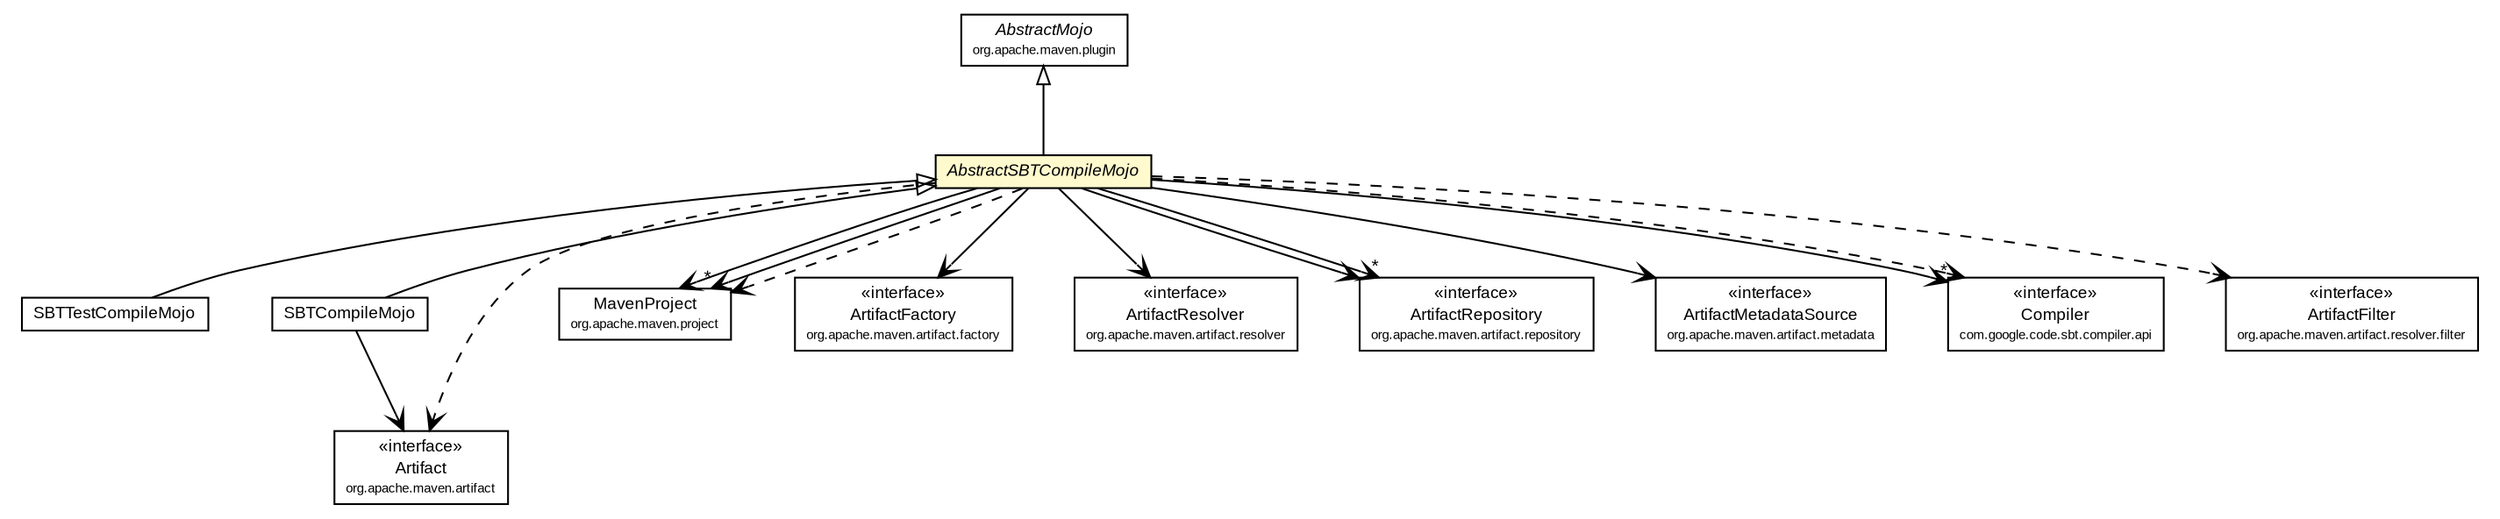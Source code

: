 #!/usr/local/bin/dot
#
# Class diagram 
# Generated by UMLGraph version R5_6-24-gf6e263 (http://www.umlgraph.org/)
#

digraph G {
	edge [fontname="arial",fontsize=10,labelfontname="arial",labelfontsize=10];
	node [fontname="arial",fontsize=10,shape=plaintext];
	nodesep=0.25;
	ranksep=0.5;
	// com.google.code.sbt.compiler.plugin.SBTTestCompileMojo
	c29 [label=<<table title="com.google.code.sbt.compiler.plugin.SBTTestCompileMojo" border="0" cellborder="1" cellspacing="0" cellpadding="2" port="p" href="./SBTTestCompileMojo.html">
		<tr><td><table border="0" cellspacing="0" cellpadding="1">
<tr><td align="center" balign="center"> SBTTestCompileMojo </td></tr>
		</table></td></tr>
		</table>>, URL="./SBTTestCompileMojo.html", fontname="arial", fontcolor="black", fontsize=9.0];
	// com.google.code.sbt.compiler.plugin.SBTCompileMojo
	c31 [label=<<table title="com.google.code.sbt.compiler.plugin.SBTCompileMojo" border="0" cellborder="1" cellspacing="0" cellpadding="2" port="p" href="./SBTCompileMojo.html">
		<tr><td><table border="0" cellspacing="0" cellpadding="1">
<tr><td align="center" balign="center"> SBTCompileMojo </td></tr>
		</table></td></tr>
		</table>>, URL="./SBTCompileMojo.html", fontname="arial", fontcolor="black", fontsize=9.0];
	// com.google.code.sbt.compiler.plugin.AbstractSBTCompileMojo
	c41 [label=<<table title="com.google.code.sbt.compiler.plugin.AbstractSBTCompileMojo" border="0" cellborder="1" cellspacing="0" cellpadding="2" port="p" bgcolor="lemonChiffon" href="./AbstractSBTCompileMojo.html">
		<tr><td><table border="0" cellspacing="0" cellpadding="1">
<tr><td align="center" balign="center"><font face="arial italic"> AbstractSBTCompileMojo </font></td></tr>
		</table></td></tr>
		</table>>, URL="./AbstractSBTCompileMojo.html", fontname="arial", fontcolor="black", fontsize=9.0];
	//com.google.code.sbt.compiler.plugin.SBTTestCompileMojo extends com.google.code.sbt.compiler.plugin.AbstractSBTCompileMojo
	c41:p -> c29:p [dir=back,arrowtail=empty];
	//com.google.code.sbt.compiler.plugin.SBTCompileMojo extends com.google.code.sbt.compiler.plugin.AbstractSBTCompileMojo
	c41:p -> c31:p [dir=back,arrowtail=empty];
	//com.google.code.sbt.compiler.plugin.AbstractSBTCompileMojo extends org.apache.maven.plugin.AbstractMojo
	c44:p -> c41:p [dir=back,arrowtail=empty];
	// com.google.code.sbt.compiler.plugin.SBTCompileMojo NAVASSOC org.apache.maven.artifact.Artifact
	c31:p -> c51:p [taillabel="", label="", headlabel="", fontname="arial", fontcolor="black", fontsize=10.0, color="black", arrowhead=open];
	// com.google.code.sbt.compiler.plugin.AbstractSBTCompileMojo NAVASSOC org.apache.maven.project.MavenProject
	c41:p -> c76:p [taillabel="", label="", headlabel="", fontname="arial", fontcolor="black", fontsize=10.0, color="black", arrowhead=open];
	// com.google.code.sbt.compiler.plugin.AbstractSBTCompileMojo NAVASSOC org.apache.maven.project.MavenProject
	c41:p -> c76:p [taillabel="", label="", headlabel="*", fontname="arial", fontcolor="black", fontsize=10.0, color="black", arrowhead=open];
	// com.google.code.sbt.compiler.plugin.AbstractSBTCompileMojo NAVASSOC org.apache.maven.artifact.factory.ArtifactFactory
	c41:p -> c77:p [taillabel="", label="", headlabel="", fontname="arial", fontcolor="black", fontsize=10.0, color="black", arrowhead=open];
	// com.google.code.sbt.compiler.plugin.AbstractSBTCompileMojo NAVASSOC org.apache.maven.artifact.resolver.ArtifactResolver
	c41:p -> c78:p [taillabel="", label="", headlabel="", fontname="arial", fontcolor="black", fontsize=10.0, color="black", arrowhead=open];
	// com.google.code.sbt.compiler.plugin.AbstractSBTCompileMojo NAVASSOC org.apache.maven.artifact.repository.ArtifactRepository
	c41:p -> c80:p [taillabel="", label="", headlabel="", fontname="arial", fontcolor="black", fontsize=10.0, color="black", arrowhead=open];
	// com.google.code.sbt.compiler.plugin.AbstractSBTCompileMojo NAVASSOC org.apache.maven.artifact.repository.ArtifactRepository
	c41:p -> c80:p [taillabel="", label="", headlabel="*", fontname="arial", fontcolor="black", fontsize=10.0, color="black", arrowhead=open];
	// com.google.code.sbt.compiler.plugin.AbstractSBTCompileMojo NAVASSOC org.apache.maven.artifact.metadata.ArtifactMetadataSource
	c41:p -> c81:p [taillabel="", label="", headlabel="", fontname="arial", fontcolor="black", fontsize=10.0, color="black", arrowhead=open];
	// com.google.code.sbt.compiler.plugin.AbstractSBTCompileMojo NAVASSOC com.google.code.sbt.compiler.api.Compiler
	c41:p -> c82:p [taillabel="", label="", headlabel="*", fontname="arial", fontcolor="black", fontsize=10.0, color="black", arrowhead=open];
	// com.google.code.sbt.compiler.plugin.AbstractSBTCompileMojo DEPEND org.apache.maven.project.MavenProject
	c41:p -> c76:p [taillabel="", label="", headlabel="", fontname="arial", fontcolor="black", fontsize=10.0, color="black", arrowhead=open, style=dashed];
	// com.google.code.sbt.compiler.plugin.AbstractSBTCompileMojo DEPEND org.apache.maven.artifact.resolver.filter.ArtifactFilter
	c41:p -> c83:p [taillabel="", label="", headlabel="", fontname="arial", fontcolor="black", fontsize=10.0, color="black", arrowhead=open, style=dashed];
	// com.google.code.sbt.compiler.plugin.AbstractSBTCompileMojo DEPEND com.google.code.sbt.compiler.api.Compiler
	c41:p -> c82:p [taillabel="", label="", headlabel="", fontname="arial", fontcolor="black", fontsize=10.0, color="black", arrowhead=open, style=dashed];
	// com.google.code.sbt.compiler.plugin.AbstractSBTCompileMojo DEPEND org.apache.maven.artifact.Artifact
	c41:p -> c51:p [taillabel="", label="", headlabel="", fontname="arial", fontcolor="black", fontsize=10.0, color="black", arrowhead=open, style=dashed];
	// org.apache.maven.artifact.metadata.ArtifactMetadataSource
	c81 [label=<<table title="org.apache.maven.artifact.metadata.ArtifactMetadataSource" border="0" cellborder="1" cellspacing="0" cellpadding="2" port="p" href="http://maven.apache.org/ref/2.2.1/maven-artifact/apidocs/org/apache/maven/artifact/metadata/ArtifactMetadataSource.html">
		<tr><td><table border="0" cellspacing="0" cellpadding="1">
<tr><td align="center" balign="center"> &#171;interface&#187; </td></tr>
<tr><td align="center" balign="center"> ArtifactMetadataSource </td></tr>
<tr><td align="center" balign="center"><font point-size="7.0"> org.apache.maven.artifact.metadata </font></td></tr>
		</table></td></tr>
		</table>>, URL="http://maven.apache.org/ref/2.2.1/maven-artifact/apidocs/org/apache/maven/artifact/metadata/ArtifactMetadataSource.html", fontname="arial", fontcolor="black", fontsize=9.0];
	// org.apache.maven.artifact.resolver.ArtifactResolver
	c78 [label=<<table title="org.apache.maven.artifact.resolver.ArtifactResolver" border="0" cellborder="1" cellspacing="0" cellpadding="2" port="p" href="http://maven.apache.org/ref/2.2.1/maven-artifact/apidocs/org/apache/maven/artifact/resolver/ArtifactResolver.html">
		<tr><td><table border="0" cellspacing="0" cellpadding="1">
<tr><td align="center" balign="center"> &#171;interface&#187; </td></tr>
<tr><td align="center" balign="center"> ArtifactResolver </td></tr>
<tr><td align="center" balign="center"><font point-size="7.0"> org.apache.maven.artifact.resolver </font></td></tr>
		</table></td></tr>
		</table>>, URL="http://maven.apache.org/ref/2.2.1/maven-artifact/apidocs/org/apache/maven/artifact/resolver/ArtifactResolver.html", fontname="arial", fontcolor="black", fontsize=9.0];
	// org.apache.maven.artifact.resolver.filter.ArtifactFilter
	c83 [label=<<table title="org.apache.maven.artifact.resolver.filter.ArtifactFilter" border="0" cellborder="1" cellspacing="0" cellpadding="2" port="p" href="http://maven.apache.org/ref/2.2.1/maven-artifact/apidocs/org/apache/maven/artifact/resolver/filter/ArtifactFilter.html">
		<tr><td><table border="0" cellspacing="0" cellpadding="1">
<tr><td align="center" balign="center"> &#171;interface&#187; </td></tr>
<tr><td align="center" balign="center"> ArtifactFilter </td></tr>
<tr><td align="center" balign="center"><font point-size="7.0"> org.apache.maven.artifact.resolver.filter </font></td></tr>
		</table></td></tr>
		</table>>, URL="http://maven.apache.org/ref/2.2.1/maven-artifact/apidocs/org/apache/maven/artifact/resolver/filter/ArtifactFilter.html", fontname="arial", fontcolor="black", fontsize=9.0];
	// org.apache.maven.project.MavenProject
	c76 [label=<<table title="org.apache.maven.project.MavenProject" border="0" cellborder="1" cellspacing="0" cellpadding="2" port="p" href="http://maven.apache.org/ref/2.2.1/maven-project/apidocs/org/apache/maven/project/MavenProject.html">
		<tr><td><table border="0" cellspacing="0" cellpadding="1">
<tr><td align="center" balign="center"> MavenProject </td></tr>
<tr><td align="center" balign="center"><font point-size="7.0"> org.apache.maven.project </font></td></tr>
		</table></td></tr>
		</table>>, URL="http://maven.apache.org/ref/2.2.1/maven-project/apidocs/org/apache/maven/project/MavenProject.html", fontname="arial", fontcolor="black", fontsize=9.0];
	// com.google.code.sbt.compiler.api.Compiler
	c82 [label=<<table title="com.google.code.sbt.compiler.api.Compiler" border="0" cellborder="1" cellspacing="0" cellpadding="2" port="p">
		<tr><td><table border="0" cellspacing="0" cellpadding="1">
<tr><td align="center" balign="center"> &#171;interface&#187; </td></tr>
<tr><td align="center" balign="center"> Compiler </td></tr>
<tr><td align="center" balign="center"><font point-size="7.0"> com.google.code.sbt.compiler.api </font></td></tr>
		</table></td></tr>
		</table>>, URL="null", fontname="arial", fontcolor="black", fontsize=9.0];
	// org.apache.maven.artifact.factory.ArtifactFactory
	c77 [label=<<table title="org.apache.maven.artifact.factory.ArtifactFactory" border="0" cellborder="1" cellspacing="0" cellpadding="2" port="p" href="http://maven.apache.org/ref/2.2.1/maven-artifact/apidocs/org/apache/maven/artifact/factory/ArtifactFactory.html">
		<tr><td><table border="0" cellspacing="0" cellpadding="1">
<tr><td align="center" balign="center"> &#171;interface&#187; </td></tr>
<tr><td align="center" balign="center"> ArtifactFactory </td></tr>
<tr><td align="center" balign="center"><font point-size="7.0"> org.apache.maven.artifact.factory </font></td></tr>
		</table></td></tr>
		</table>>, URL="http://maven.apache.org/ref/2.2.1/maven-artifact/apidocs/org/apache/maven/artifact/factory/ArtifactFactory.html", fontname="arial", fontcolor="black", fontsize=9.0];
	// org.apache.maven.artifact.repository.ArtifactRepository
	c80 [label=<<table title="org.apache.maven.artifact.repository.ArtifactRepository" border="0" cellborder="1" cellspacing="0" cellpadding="2" port="p" href="http://maven.apache.org/ref/2.2.1/maven-artifact/apidocs/org/apache/maven/artifact/repository/ArtifactRepository.html">
		<tr><td><table border="0" cellspacing="0" cellpadding="1">
<tr><td align="center" balign="center"> &#171;interface&#187; </td></tr>
<tr><td align="center" balign="center"> ArtifactRepository </td></tr>
<tr><td align="center" balign="center"><font point-size="7.0"> org.apache.maven.artifact.repository </font></td></tr>
		</table></td></tr>
		</table>>, URL="http://maven.apache.org/ref/2.2.1/maven-artifact/apidocs/org/apache/maven/artifact/repository/ArtifactRepository.html", fontname="arial", fontcolor="black", fontsize=9.0];
	// org.apache.maven.artifact.Artifact
	c51 [label=<<table title="org.apache.maven.artifact.Artifact" border="0" cellborder="1" cellspacing="0" cellpadding="2" port="p" href="http://maven.apache.org/ref/2.2.1/maven-artifact/apidocs/org/apache/maven/artifact/Artifact.html">
		<tr><td><table border="0" cellspacing="0" cellpadding="1">
<tr><td align="center" balign="center"> &#171;interface&#187; </td></tr>
<tr><td align="center" balign="center"> Artifact </td></tr>
<tr><td align="center" balign="center"><font point-size="7.0"> org.apache.maven.artifact </font></td></tr>
		</table></td></tr>
		</table>>, URL="http://maven.apache.org/ref/2.2.1/maven-artifact/apidocs/org/apache/maven/artifact/Artifact.html", fontname="arial", fontcolor="black", fontsize=9.0];
	// org.apache.maven.plugin.AbstractMojo
	c44 [label=<<table title="org.apache.maven.plugin.AbstractMojo" border="0" cellborder="1" cellspacing="0" cellpadding="2" port="p" href="http://maven.apache.org/ref/2.2.1/maven-plugin-api/apidocs/org/apache/maven/plugin/AbstractMojo.html">
		<tr><td><table border="0" cellspacing="0" cellpadding="1">
<tr><td align="center" balign="center"><font face="arial italic"> AbstractMojo </font></td></tr>
<tr><td align="center" balign="center"><font point-size="7.0"> org.apache.maven.plugin </font></td></tr>
		</table></td></tr>
		</table>>, URL="http://maven.apache.org/ref/2.2.1/maven-plugin-api/apidocs/org/apache/maven/plugin/AbstractMojo.html", fontname="arial", fontcolor="black", fontsize=9.0];
}

